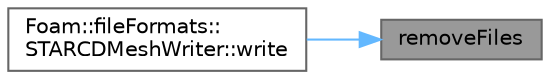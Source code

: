 digraph "removeFiles"
{
 // LATEX_PDF_SIZE
  bgcolor="transparent";
  edge [fontname=Helvetica,fontsize=10,labelfontname=Helvetica,labelfontsize=10];
  node [fontname=Helvetica,fontsize=10,shape=box,height=0.2,width=0.4];
  rankdir="RL";
  Node1 [id="Node000001",label="removeFiles",height=0.2,width=0.4,color="gray40", fillcolor="grey60", style="filled", fontcolor="black",tooltip=" "];
  Node1 -> Node2 [id="edge1_Node000001_Node000002",dir="back",color="steelblue1",style="solid",tooltip=" "];
  Node2 [id="Node000002",label="Foam::fileFormats::\lSTARCDMeshWriter::write",height=0.2,width=0.4,color="grey40", fillcolor="white", style="filled",URL="$classFoam_1_1fileFormats_1_1STARCDMeshWriter.html#ae295e82e737df12e07be9a2e2fa15357",tooltip=" "];
}
